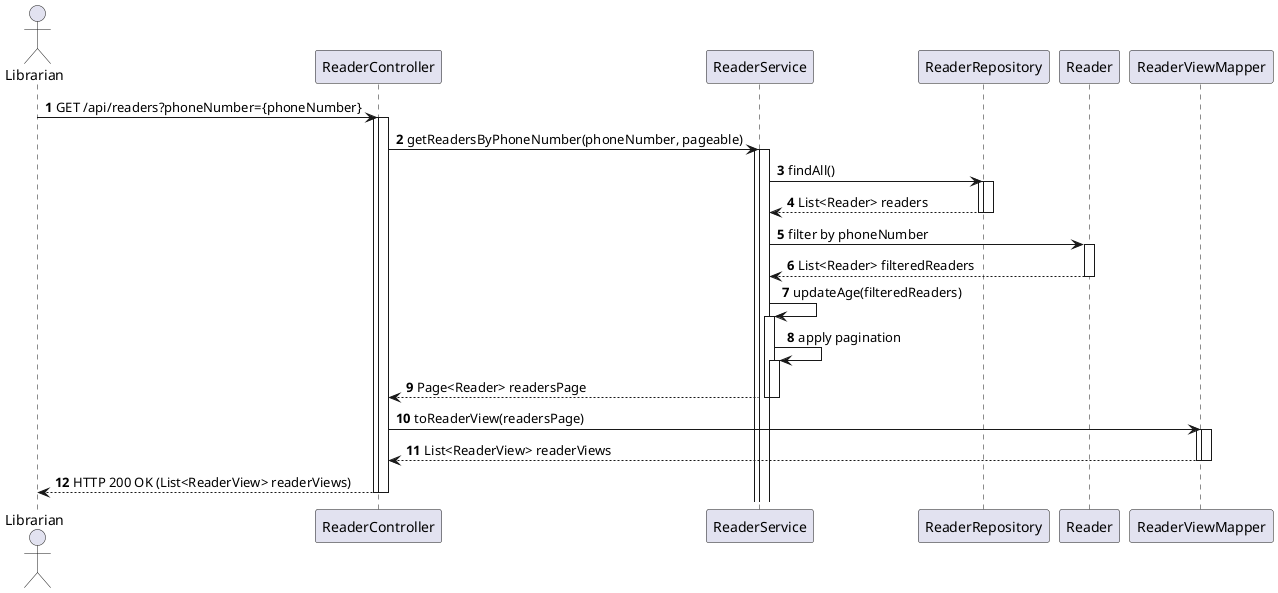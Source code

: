 @startuml
actor Librarian
autonumber
autoactivate on

Librarian -> ReaderController: GET /api/readers?phoneNumber={phoneNumber}
activate ReaderController

ReaderController -> ReaderService: getReadersByPhoneNumber(phoneNumber, pageable)
activate ReaderService

ReaderService -> ReaderRepository: findAll()
activate ReaderRepository
ReaderRepository --> ReaderService: List<Reader> readers
deactivate ReaderRepository

ReaderService -> Reader: filter by phoneNumber
Reader --> ReaderService: List<Reader> filteredReaders

ReaderService -> ReaderService: updateAge(filteredReaders)
ReaderService -> ReaderService: apply pagination
ReaderService --> ReaderController: Page<Reader> readersPage
deactivate ReaderService

ReaderController -> ReaderViewMapper: toReaderView(readersPage)
activate ReaderViewMapper
ReaderViewMapper --> ReaderController: List<ReaderView> readerViews
deactivate ReaderViewMapper

ReaderController --> Librarian: HTTP 200 OK (List<ReaderView> readerViews)
deactivate ReaderController

@enduml
